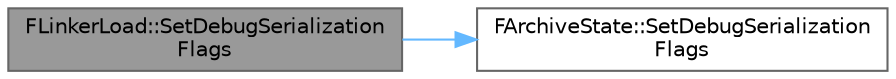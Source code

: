 digraph "FLinkerLoad::SetDebugSerializationFlags"
{
 // INTERACTIVE_SVG=YES
 // LATEX_PDF_SIZE
  bgcolor="transparent";
  edge [fontname=Helvetica,fontsize=10,labelfontname=Helvetica,labelfontsize=10];
  node [fontname=Helvetica,fontsize=10,shape=box,height=0.2,width=0.4];
  rankdir="LR";
  Node1 [id="Node000001",label="FLinkerLoad::SetDebugSerialization\lFlags",height=0.2,width=0.4,color="gray40", fillcolor="grey60", style="filled", fontcolor="black",tooltip="Sets the archives custom serialization modifier flags (nothing to do with PortFlags or Custom version..."];
  Node1 -> Node2 [id="edge1_Node000001_Node000002",color="steelblue1",style="solid",tooltip=" "];
  Node2 [id="Node000002",label="FArchiveState::SetDebugSerialization\lFlags",height=0.2,width=0.4,color="grey40", fillcolor="white", style="filled",URL="$d8/dea/structFArchiveState.html#a058fcbb064429b8baa3adc3edec5f5a3",tooltip="Sets the archives custom serialization modifier flags (nothing to do with PortFlags or Custom version..."];
}
